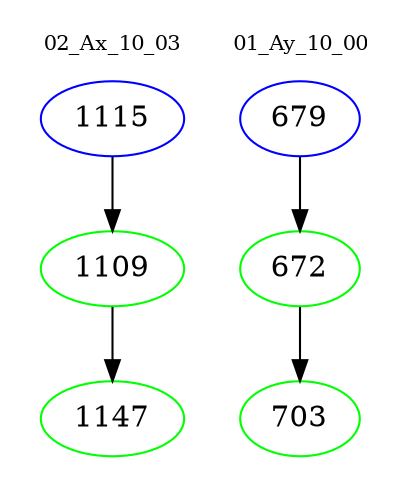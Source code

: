 digraph{
subgraph cluster_0 {
color = white
label = "02_Ax_10_03";
fontsize=10;
T0_1115 [label="1115", color="blue"]
T0_1115 -> T0_1109 [color="black"]
T0_1109 [label="1109", color="green"]
T0_1109 -> T0_1147 [color="black"]
T0_1147 [label="1147", color="green"]
}
subgraph cluster_1 {
color = white
label = "01_Ay_10_00";
fontsize=10;
T1_679 [label="679", color="blue"]
T1_679 -> T1_672 [color="black"]
T1_672 [label="672", color="green"]
T1_672 -> T1_703 [color="black"]
T1_703 [label="703", color="green"]
}
}
